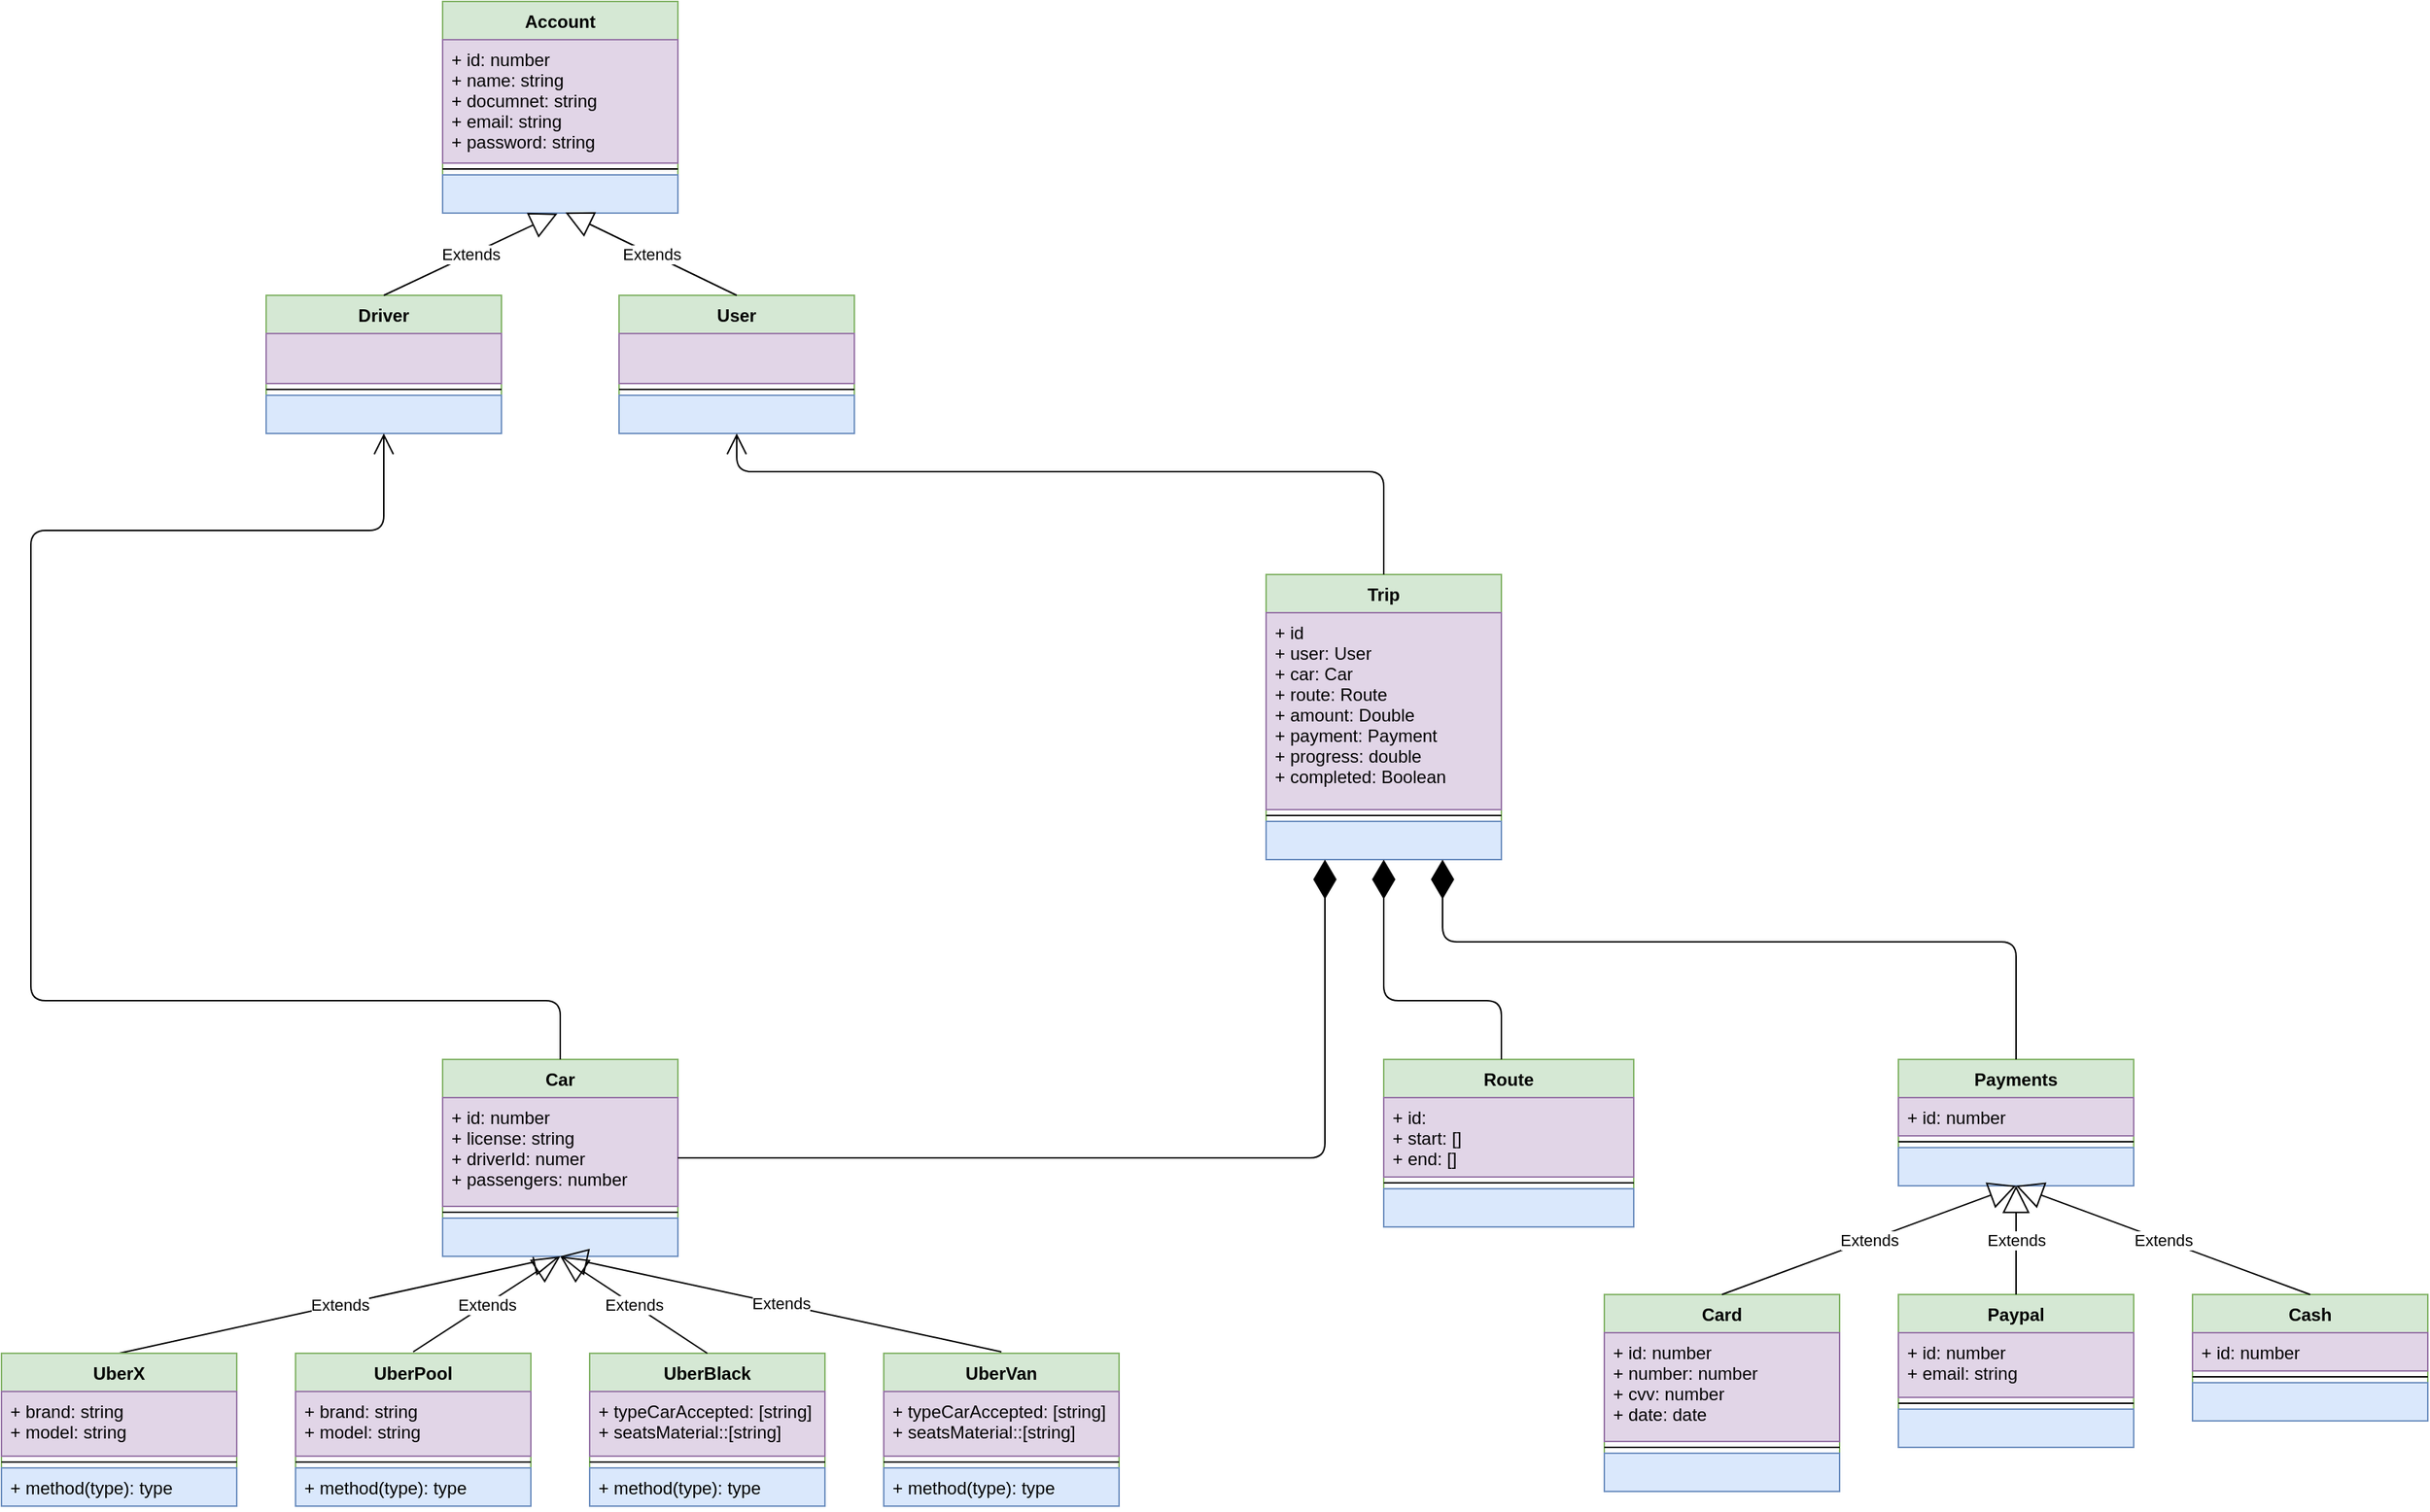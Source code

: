 <mxfile version="14.5.8" type="github">
  <diagram id="Fx_o8NzKkvt6naeuQMXA" name="Page-1">
    <mxGraphModel dx="865" dy="1626" grid="1" gridSize="10" guides="1" tooltips="1" connect="1" arrows="1" fold="1" page="1" pageScale="1" pageWidth="827" pageHeight="1169" math="0" shadow="0">
      <root>
        <mxCell id="0" />
        <mxCell id="1" parent="0" />
        <mxCell id="jSqMpT_7lkx8mQkIH3T9-4" value="Driver" style="swimlane;fontStyle=1;align=center;verticalAlign=top;childLayout=stackLayout;horizontal=1;startSize=26;horizontalStack=0;resizeParent=1;resizeParentMax=0;resizeLast=0;collapsible=1;marginBottom=0;fillColor=#d5e8d4;strokeColor=#82b366;" parent="1" vertex="1">
          <mxGeometry x="200" y="-960" width="160" height="94" as="geometry" />
        </mxCell>
        <mxCell id="jSqMpT_7lkx8mQkIH3T9-5" value="" style="text;strokeColor=#9673a6;fillColor=#e1d5e7;align=left;verticalAlign=top;spacingLeft=4;spacingRight=4;overflow=hidden;rotatable=0;points=[[0,0.5],[1,0.5]];portConstraint=eastwest;" parent="jSqMpT_7lkx8mQkIH3T9-4" vertex="1">
          <mxGeometry y="26" width="160" height="34" as="geometry" />
        </mxCell>
        <mxCell id="jSqMpT_7lkx8mQkIH3T9-6" value="" style="line;strokeWidth=1;fillColor=none;align=left;verticalAlign=middle;spacingTop=-1;spacingLeft=3;spacingRight=3;rotatable=0;labelPosition=right;points=[];portConstraint=eastwest;" parent="jSqMpT_7lkx8mQkIH3T9-4" vertex="1">
          <mxGeometry y="60" width="160" height="8" as="geometry" />
        </mxCell>
        <mxCell id="jSqMpT_7lkx8mQkIH3T9-7" value="" style="text;strokeColor=#6c8ebf;fillColor=#dae8fc;align=left;verticalAlign=top;spacingLeft=4;spacingRight=4;overflow=hidden;rotatable=0;points=[[0,0.5],[1,0.5]];portConstraint=eastwest;" parent="jSqMpT_7lkx8mQkIH3T9-4" vertex="1">
          <mxGeometry y="68" width="160" height="26" as="geometry" />
        </mxCell>
        <mxCell id="WEN_RDuv4552wFtuXD08-5" value="User" style="swimlane;fontStyle=1;align=center;verticalAlign=top;childLayout=stackLayout;horizontal=1;startSize=26;horizontalStack=0;resizeParent=1;resizeParentMax=0;resizeLast=0;collapsible=1;marginBottom=0;fillColor=#d5e8d4;strokeColor=#82b366;" parent="1" vertex="1">
          <mxGeometry x="440" y="-960" width="160" height="94" as="geometry" />
        </mxCell>
        <mxCell id="WEN_RDuv4552wFtuXD08-6" value="" style="text;strokeColor=#9673a6;fillColor=#e1d5e7;align=left;verticalAlign=top;spacingLeft=4;spacingRight=4;overflow=hidden;rotatable=0;points=[[0,0.5],[1,0.5]];portConstraint=eastwest;" parent="WEN_RDuv4552wFtuXD08-5" vertex="1">
          <mxGeometry y="26" width="160" height="34" as="geometry" />
        </mxCell>
        <mxCell id="WEN_RDuv4552wFtuXD08-7" value="" style="line;strokeWidth=1;fillColor=none;align=left;verticalAlign=middle;spacingTop=-1;spacingLeft=3;spacingRight=3;rotatable=0;labelPosition=right;points=[];portConstraint=eastwest;" parent="WEN_RDuv4552wFtuXD08-5" vertex="1">
          <mxGeometry y="60" width="160" height="8" as="geometry" />
        </mxCell>
        <mxCell id="WEN_RDuv4552wFtuXD08-8" value="" style="text;strokeColor=#6c8ebf;fillColor=#dae8fc;align=left;verticalAlign=top;spacingLeft=4;spacingRight=4;overflow=hidden;rotatable=0;points=[[0,0.5],[1,0.5]];portConstraint=eastwest;" parent="WEN_RDuv4552wFtuXD08-5" vertex="1">
          <mxGeometry y="68" width="160" height="26" as="geometry" />
        </mxCell>
        <mxCell id="WEN_RDuv4552wFtuXD08-9" value="Route" style="swimlane;fontStyle=1;align=center;verticalAlign=top;childLayout=stackLayout;horizontal=1;startSize=26;horizontalStack=0;resizeParent=1;resizeParentMax=0;resizeLast=0;collapsible=1;marginBottom=0;fillColor=#d5e8d4;strokeColor=#82b366;" parent="1" vertex="1">
          <mxGeometry x="960" y="-440" width="170" height="114" as="geometry" />
        </mxCell>
        <mxCell id="WEN_RDuv4552wFtuXD08-10" value="+ id: &#xa;+ start: []&#xa;+ end: []" style="text;strokeColor=#9673a6;fillColor=#e1d5e7;align=left;verticalAlign=top;spacingLeft=4;spacingRight=4;overflow=hidden;rotatable=0;points=[[0,0.5],[1,0.5]];portConstraint=eastwest;" parent="WEN_RDuv4552wFtuXD08-9" vertex="1">
          <mxGeometry y="26" width="170" height="54" as="geometry" />
        </mxCell>
        <mxCell id="WEN_RDuv4552wFtuXD08-11" value="" style="line;strokeWidth=1;fillColor=none;align=left;verticalAlign=middle;spacingTop=-1;spacingLeft=3;spacingRight=3;rotatable=0;labelPosition=right;points=[];portConstraint=eastwest;" parent="WEN_RDuv4552wFtuXD08-9" vertex="1">
          <mxGeometry y="80" width="170" height="8" as="geometry" />
        </mxCell>
        <mxCell id="WEN_RDuv4552wFtuXD08-12" value="" style="text;strokeColor=#6c8ebf;fillColor=#dae8fc;align=left;verticalAlign=top;spacingLeft=4;spacingRight=4;overflow=hidden;rotatable=0;points=[[0,0.5],[1,0.5]];portConstraint=eastwest;" parent="WEN_RDuv4552wFtuXD08-9" vertex="1">
          <mxGeometry y="88" width="170" height="26" as="geometry" />
        </mxCell>
        <mxCell id="WEN_RDuv4552wFtuXD08-13" value="UberPool" style="swimlane;fontStyle=1;align=center;verticalAlign=top;childLayout=stackLayout;horizontal=1;startSize=26;horizontalStack=0;resizeParent=1;resizeParentMax=0;resizeLast=0;collapsible=1;marginBottom=0;fillColor=#d5e8d4;strokeColor=#82b366;" parent="1" vertex="1">
          <mxGeometry x="220" y="-240" width="160" height="104" as="geometry" />
        </mxCell>
        <mxCell id="WEN_RDuv4552wFtuXD08-66" value="Extends" style="endArrow=block;endSize=16;endFill=0;html=1;entryX=0.5;entryY=1;entryDx=0;entryDy=0;" parent="WEN_RDuv4552wFtuXD08-13" target="WEN_RDuv4552wFtuXD08-62" edge="1">
          <mxGeometry width="160" relative="1" as="geometry">
            <mxPoint x="-120" as="sourcePoint" />
            <mxPoint x="40" as="targetPoint" />
          </mxGeometry>
        </mxCell>
        <mxCell id="WEN_RDuv4552wFtuXD08-14" value="+ brand: string&#xa;+ model: string" style="text;strokeColor=#9673a6;fillColor=#e1d5e7;align=left;verticalAlign=top;spacingLeft=4;spacingRight=4;overflow=hidden;rotatable=0;points=[[0,0.5],[1,0.5]];portConstraint=eastwest;" parent="WEN_RDuv4552wFtuXD08-13" vertex="1">
          <mxGeometry y="26" width="160" height="44" as="geometry" />
        </mxCell>
        <mxCell id="WEN_RDuv4552wFtuXD08-15" value="" style="line;strokeWidth=1;fillColor=none;align=left;verticalAlign=middle;spacingTop=-1;spacingLeft=3;spacingRight=3;rotatable=0;labelPosition=right;points=[];portConstraint=eastwest;" parent="WEN_RDuv4552wFtuXD08-13" vertex="1">
          <mxGeometry y="70" width="160" height="8" as="geometry" />
        </mxCell>
        <mxCell id="WEN_RDuv4552wFtuXD08-16" value="+ method(type): type" style="text;strokeColor=#6c8ebf;fillColor=#dae8fc;align=left;verticalAlign=top;spacingLeft=4;spacingRight=4;overflow=hidden;rotatable=0;points=[[0,0.5],[1,0.5]];portConstraint=eastwest;" parent="WEN_RDuv4552wFtuXD08-13" vertex="1">
          <mxGeometry y="78" width="160" height="26" as="geometry" />
        </mxCell>
        <mxCell id="WEN_RDuv4552wFtuXD08-17" value="UberX" style="swimlane;fontStyle=1;align=center;verticalAlign=top;childLayout=stackLayout;horizontal=1;startSize=26;horizontalStack=0;resizeParent=1;resizeParentMax=0;resizeLast=0;collapsible=1;marginBottom=0;fillColor=#d5e8d4;strokeColor=#82b366;" parent="1" vertex="1">
          <mxGeometry x="20" y="-240" width="160" height="104" as="geometry" />
        </mxCell>
        <mxCell id="WEN_RDuv4552wFtuXD08-18" value="+ brand: string&#xa;+ model: string" style="text;strokeColor=#9673a6;fillColor=#e1d5e7;align=left;verticalAlign=top;spacingLeft=4;spacingRight=4;overflow=hidden;rotatable=0;points=[[0,0.5],[1,0.5]];portConstraint=eastwest;" parent="WEN_RDuv4552wFtuXD08-17" vertex="1">
          <mxGeometry y="26" width="160" height="44" as="geometry" />
        </mxCell>
        <mxCell id="WEN_RDuv4552wFtuXD08-19" value="" style="line;strokeWidth=1;fillColor=none;align=left;verticalAlign=middle;spacingTop=-1;spacingLeft=3;spacingRight=3;rotatable=0;labelPosition=right;points=[];portConstraint=eastwest;" parent="WEN_RDuv4552wFtuXD08-17" vertex="1">
          <mxGeometry y="70" width="160" height="8" as="geometry" />
        </mxCell>
        <mxCell id="WEN_RDuv4552wFtuXD08-20" value="+ method(type): type" style="text;strokeColor=#6c8ebf;fillColor=#dae8fc;align=left;verticalAlign=top;spacingLeft=4;spacingRight=4;overflow=hidden;rotatable=0;points=[[0,0.5],[1,0.5]];portConstraint=eastwest;" parent="WEN_RDuv4552wFtuXD08-17" vertex="1">
          <mxGeometry y="78" width="160" height="26" as="geometry" />
        </mxCell>
        <mxCell id="WEN_RDuv4552wFtuXD08-22" value="UberBlack" style="swimlane;fontStyle=1;align=center;verticalAlign=top;childLayout=stackLayout;horizontal=1;startSize=26;horizontalStack=0;resizeParent=1;resizeParentMax=0;resizeLast=0;collapsible=1;marginBottom=0;fillColor=#d5e8d4;strokeColor=#82b366;" parent="1" vertex="1">
          <mxGeometry x="420" y="-240" width="160" height="104" as="geometry" />
        </mxCell>
        <mxCell id="WEN_RDuv4552wFtuXD08-23" value="+ typeCarAccepted: [string]&#xa;+ seatsMaterial::[string]&#xa;" style="text;strokeColor=#9673a6;fillColor=#e1d5e7;align=left;verticalAlign=top;spacingLeft=4;spacingRight=4;overflow=hidden;rotatable=0;points=[[0,0.5],[1,0.5]];portConstraint=eastwest;" parent="WEN_RDuv4552wFtuXD08-22" vertex="1">
          <mxGeometry y="26" width="160" height="44" as="geometry" />
        </mxCell>
        <mxCell id="WEN_RDuv4552wFtuXD08-24" value="" style="line;strokeWidth=1;fillColor=none;align=left;verticalAlign=middle;spacingTop=-1;spacingLeft=3;spacingRight=3;rotatable=0;labelPosition=right;points=[];portConstraint=eastwest;" parent="WEN_RDuv4552wFtuXD08-22" vertex="1">
          <mxGeometry y="70" width="160" height="8" as="geometry" />
        </mxCell>
        <mxCell id="WEN_RDuv4552wFtuXD08-25" value="+ method(type): type" style="text;strokeColor=#6c8ebf;fillColor=#dae8fc;align=left;verticalAlign=top;spacingLeft=4;spacingRight=4;overflow=hidden;rotatable=0;points=[[0,0.5],[1,0.5]];portConstraint=eastwest;" parent="WEN_RDuv4552wFtuXD08-22" vertex="1">
          <mxGeometry y="78" width="160" height="26" as="geometry" />
        </mxCell>
        <mxCell id="WEN_RDuv4552wFtuXD08-26" value="UberVan" style="swimlane;fontStyle=1;align=center;verticalAlign=top;childLayout=stackLayout;horizontal=1;startSize=26;horizontalStack=0;resizeParent=1;resizeParentMax=0;resizeLast=0;collapsible=1;marginBottom=0;fillColor=#d5e8d4;strokeColor=#82b366;" parent="1" vertex="1">
          <mxGeometry x="620" y="-240" width="160" height="104" as="geometry" />
        </mxCell>
        <mxCell id="WEN_RDuv4552wFtuXD08-68" value="Extends" style="endArrow=block;endSize=16;endFill=0;html=1;entryX=0.5;entryY=1;entryDx=0;entryDy=0;" parent="WEN_RDuv4552wFtuXD08-26" target="WEN_RDuv4552wFtuXD08-62" edge="1">
          <mxGeometry width="160" relative="1" as="geometry">
            <mxPoint x="-120" as="sourcePoint" />
            <mxPoint x="40" as="targetPoint" />
          </mxGeometry>
        </mxCell>
        <mxCell id="WEN_RDuv4552wFtuXD08-27" value="+ typeCarAccepted: [string]&#xa;+ seatsMaterial::[string]&#xa;" style="text;strokeColor=#9673a6;fillColor=#e1d5e7;align=left;verticalAlign=top;spacingLeft=4;spacingRight=4;overflow=hidden;rotatable=0;points=[[0,0.5],[1,0.5]];portConstraint=eastwest;" parent="WEN_RDuv4552wFtuXD08-26" vertex="1">
          <mxGeometry y="26" width="160" height="44" as="geometry" />
        </mxCell>
        <mxCell id="WEN_RDuv4552wFtuXD08-28" value="" style="line;strokeWidth=1;fillColor=none;align=left;verticalAlign=middle;spacingTop=-1;spacingLeft=3;spacingRight=3;rotatable=0;labelPosition=right;points=[];portConstraint=eastwest;" parent="WEN_RDuv4552wFtuXD08-26" vertex="1">
          <mxGeometry y="70" width="160" height="8" as="geometry" />
        </mxCell>
        <mxCell id="WEN_RDuv4552wFtuXD08-29" value="+ method(type): type" style="text;strokeColor=#6c8ebf;fillColor=#dae8fc;align=left;verticalAlign=top;spacingLeft=4;spacingRight=4;overflow=hidden;rotatable=0;points=[[0,0.5],[1,0.5]];portConstraint=eastwest;" parent="WEN_RDuv4552wFtuXD08-26" vertex="1">
          <mxGeometry y="78" width="160" height="26" as="geometry" />
        </mxCell>
        <mxCell id="WEN_RDuv4552wFtuXD08-33" value="Card" style="swimlane;fontStyle=1;align=center;verticalAlign=top;childLayout=stackLayout;horizontal=1;startSize=26;horizontalStack=0;resizeParent=1;resizeParentMax=0;resizeLast=0;collapsible=1;marginBottom=0;fillColor=#d5e8d4;strokeColor=#82b366;" parent="1" vertex="1">
          <mxGeometry x="1110" y="-280" width="160" height="134" as="geometry" />
        </mxCell>
        <mxCell id="WEN_RDuv4552wFtuXD08-34" value="+ id: number&#xa;+ number: number&#xa;+ cvv: number&#xa;+ date: date" style="text;strokeColor=#9673a6;fillColor=#e1d5e7;align=left;verticalAlign=top;spacingLeft=4;spacingRight=4;overflow=hidden;rotatable=0;points=[[0,0.5],[1,0.5]];portConstraint=eastwest;" parent="WEN_RDuv4552wFtuXD08-33" vertex="1">
          <mxGeometry y="26" width="160" height="74" as="geometry" />
        </mxCell>
        <mxCell id="WEN_RDuv4552wFtuXD08-35" value="" style="line;strokeWidth=1;fillColor=none;align=left;verticalAlign=middle;spacingTop=-1;spacingLeft=3;spacingRight=3;rotatable=0;labelPosition=right;points=[];portConstraint=eastwest;" parent="WEN_RDuv4552wFtuXD08-33" vertex="1">
          <mxGeometry y="100" width="160" height="8" as="geometry" />
        </mxCell>
        <mxCell id="WEN_RDuv4552wFtuXD08-36" value="" style="text;strokeColor=#6c8ebf;fillColor=#dae8fc;align=left;verticalAlign=top;spacingLeft=4;spacingRight=4;overflow=hidden;rotatable=0;points=[[0,0.5],[1,0.5]];portConstraint=eastwest;" parent="WEN_RDuv4552wFtuXD08-33" vertex="1">
          <mxGeometry y="108" width="160" height="26" as="geometry" />
        </mxCell>
        <mxCell id="WEN_RDuv4552wFtuXD08-37" value="Paypal" style="swimlane;fontStyle=1;align=center;verticalAlign=top;childLayout=stackLayout;horizontal=1;startSize=26;horizontalStack=0;resizeParent=1;resizeParentMax=0;resizeLast=0;collapsible=1;marginBottom=0;fillColor=#d5e8d4;strokeColor=#82b366;" parent="1" vertex="1">
          <mxGeometry x="1310" y="-280" width="160" height="104" as="geometry" />
        </mxCell>
        <mxCell id="WEN_RDuv4552wFtuXD08-38" value="+ id: number&#xa;+ email: string" style="text;strokeColor=#9673a6;fillColor=#e1d5e7;align=left;verticalAlign=top;spacingLeft=4;spacingRight=4;overflow=hidden;rotatable=0;points=[[0,0.5],[1,0.5]];portConstraint=eastwest;" parent="WEN_RDuv4552wFtuXD08-37" vertex="1">
          <mxGeometry y="26" width="160" height="44" as="geometry" />
        </mxCell>
        <mxCell id="WEN_RDuv4552wFtuXD08-39" value="" style="line;strokeWidth=1;fillColor=none;align=left;verticalAlign=middle;spacingTop=-1;spacingLeft=3;spacingRight=3;rotatable=0;labelPosition=right;points=[];portConstraint=eastwest;" parent="WEN_RDuv4552wFtuXD08-37" vertex="1">
          <mxGeometry y="70" width="160" height="8" as="geometry" />
        </mxCell>
        <mxCell id="WEN_RDuv4552wFtuXD08-40" value="" style="text;strokeColor=#6c8ebf;fillColor=#dae8fc;align=left;verticalAlign=top;spacingLeft=4;spacingRight=4;overflow=hidden;rotatable=0;points=[[0,0.5],[1,0.5]];portConstraint=eastwest;" parent="WEN_RDuv4552wFtuXD08-37" vertex="1">
          <mxGeometry y="78" width="160" height="26" as="geometry" />
        </mxCell>
        <mxCell id="WEN_RDuv4552wFtuXD08-41" value="Cash" style="swimlane;fontStyle=1;align=center;verticalAlign=top;childLayout=stackLayout;horizontal=1;startSize=26;horizontalStack=0;resizeParent=1;resizeParentMax=0;resizeLast=0;collapsible=1;marginBottom=0;fillColor=#d5e8d4;strokeColor=#82b366;" parent="1" vertex="1">
          <mxGeometry x="1510" y="-280" width="160" height="86" as="geometry" />
        </mxCell>
        <mxCell id="WEN_RDuv4552wFtuXD08-42" value="+ id: number" style="text;strokeColor=#9673a6;fillColor=#e1d5e7;align=left;verticalAlign=top;spacingLeft=4;spacingRight=4;overflow=hidden;rotatable=0;points=[[0,0.5],[1,0.5]];portConstraint=eastwest;" parent="WEN_RDuv4552wFtuXD08-41" vertex="1">
          <mxGeometry y="26" width="160" height="26" as="geometry" />
        </mxCell>
        <mxCell id="WEN_RDuv4552wFtuXD08-43" value="" style="line;strokeWidth=1;fillColor=none;align=left;verticalAlign=middle;spacingTop=-1;spacingLeft=3;spacingRight=3;rotatable=0;labelPosition=right;points=[];portConstraint=eastwest;" parent="WEN_RDuv4552wFtuXD08-41" vertex="1">
          <mxGeometry y="52" width="160" height="8" as="geometry" />
        </mxCell>
        <mxCell id="WEN_RDuv4552wFtuXD08-44" value="" style="text;strokeColor=#6c8ebf;fillColor=#dae8fc;align=left;verticalAlign=top;spacingLeft=4;spacingRight=4;overflow=hidden;rotatable=0;points=[[0,0.5],[1,0.5]];portConstraint=eastwest;" parent="WEN_RDuv4552wFtuXD08-41" vertex="1">
          <mxGeometry y="60" width="160" height="26" as="geometry" />
        </mxCell>
        <mxCell id="WEN_RDuv4552wFtuXD08-45" value="Account" style="swimlane;fontStyle=1;align=center;verticalAlign=top;childLayout=stackLayout;horizontal=1;startSize=26;horizontalStack=0;resizeParent=1;resizeParentMax=0;resizeLast=0;collapsible=1;marginBottom=0;fillColor=#d5e8d4;strokeColor=#82b366;" parent="1" vertex="1">
          <mxGeometry x="320" y="-1160" width="160" height="144" as="geometry" />
        </mxCell>
        <mxCell id="WEN_RDuv4552wFtuXD08-46" value="+ id: number&#xa;+ name: string&#xa;+ documnet: string&#xa;+ email: string&#xa;+ password: string" style="text;strokeColor=#9673a6;fillColor=#e1d5e7;align=left;verticalAlign=top;spacingLeft=4;spacingRight=4;overflow=hidden;rotatable=0;points=[[0,0.5],[1,0.5]];portConstraint=eastwest;" parent="WEN_RDuv4552wFtuXD08-45" vertex="1">
          <mxGeometry y="26" width="160" height="84" as="geometry" />
        </mxCell>
        <mxCell id="WEN_RDuv4552wFtuXD08-47" value="" style="line;strokeWidth=1;fillColor=none;align=left;verticalAlign=middle;spacingTop=-1;spacingLeft=3;spacingRight=3;rotatable=0;labelPosition=right;points=[];portConstraint=eastwest;" parent="WEN_RDuv4552wFtuXD08-45" vertex="1">
          <mxGeometry y="110" width="160" height="8" as="geometry" />
        </mxCell>
        <mxCell id="WEN_RDuv4552wFtuXD08-48" value="" style="text;strokeColor=#6c8ebf;fillColor=#dae8fc;align=left;verticalAlign=top;spacingLeft=4;spacingRight=4;overflow=hidden;rotatable=0;points=[[0,0.5],[1,0.5]];portConstraint=eastwest;" parent="WEN_RDuv4552wFtuXD08-45" vertex="1">
          <mxGeometry y="118" width="160" height="26" as="geometry" />
        </mxCell>
        <mxCell id="WEN_RDuv4552wFtuXD08-49" value="Extends" style="endArrow=block;endSize=16;endFill=0;html=1;exitX=0.5;exitY=0;exitDx=0;exitDy=0;entryX=0.488;entryY=1.015;entryDx=0;entryDy=0;entryPerimeter=0;" parent="1" source="jSqMpT_7lkx8mQkIH3T9-4" target="WEN_RDuv4552wFtuXD08-48" edge="1">
          <mxGeometry width="160" relative="1" as="geometry">
            <mxPoint x="330" y="-930" as="sourcePoint" />
            <mxPoint x="389" y="-1020" as="targetPoint" />
          </mxGeometry>
        </mxCell>
        <mxCell id="WEN_RDuv4552wFtuXD08-50" value="Extends" style="endArrow=block;endSize=16;endFill=0;html=1;exitX=0.5;exitY=0;exitDx=0;exitDy=0;entryX=0.522;entryY=0.985;entryDx=0;entryDy=0;entryPerimeter=0;" parent="1" source="WEN_RDuv4552wFtuXD08-5" target="WEN_RDuv4552wFtuXD08-48" edge="1">
          <mxGeometry width="160" relative="1" as="geometry">
            <mxPoint x="330" y="-930" as="sourcePoint" />
            <mxPoint x="400" y="-1010" as="targetPoint" />
          </mxGeometry>
        </mxCell>
        <mxCell id="WEN_RDuv4552wFtuXD08-51" value="Payments" style="swimlane;fontStyle=1;align=center;verticalAlign=top;childLayout=stackLayout;horizontal=1;startSize=26;horizontalStack=0;resizeParent=1;resizeParentMax=0;resizeLast=0;collapsible=1;marginBottom=0;fillColor=#d5e8d4;strokeColor=#82b366;" parent="1" vertex="1">
          <mxGeometry x="1310" y="-440" width="160" height="86" as="geometry" />
        </mxCell>
        <mxCell id="WEN_RDuv4552wFtuXD08-52" value="+ id: number" style="text;strokeColor=#9673a6;fillColor=#e1d5e7;align=left;verticalAlign=top;spacingLeft=4;spacingRight=4;overflow=hidden;rotatable=0;points=[[0,0.5],[1,0.5]];portConstraint=eastwest;" parent="WEN_RDuv4552wFtuXD08-51" vertex="1">
          <mxGeometry y="26" width="160" height="26" as="geometry" />
        </mxCell>
        <mxCell id="WEN_RDuv4552wFtuXD08-53" value="" style="line;strokeWidth=1;fillColor=none;align=left;verticalAlign=middle;spacingTop=-1;spacingLeft=3;spacingRight=3;rotatable=0;labelPosition=right;points=[];portConstraint=eastwest;" parent="WEN_RDuv4552wFtuXD08-51" vertex="1">
          <mxGeometry y="52" width="160" height="8" as="geometry" />
        </mxCell>
        <mxCell id="WEN_RDuv4552wFtuXD08-54" value="" style="text;strokeColor=#6c8ebf;fillColor=#dae8fc;align=left;verticalAlign=top;spacingLeft=4;spacingRight=4;overflow=hidden;rotatable=0;points=[[0,0.5],[1,0.5]];portConstraint=eastwest;" parent="WEN_RDuv4552wFtuXD08-51" vertex="1">
          <mxGeometry y="60" width="160" height="26" as="geometry" />
        </mxCell>
        <mxCell id="WEN_RDuv4552wFtuXD08-55" value="Extends" style="endArrow=block;endSize=16;endFill=0;html=1;entryX=0.5;entryY=1;entryDx=0;entryDy=0;exitX=0.5;exitY=0;exitDx=0;exitDy=0;" parent="1" target="WEN_RDuv4552wFtuXD08-51" edge="1" source="WEN_RDuv4552wFtuXD08-33">
          <mxGeometry width="160" relative="1" as="geometry">
            <mxPoint x="200" y="-640" as="sourcePoint" />
            <mxPoint x="360" y="-640" as="targetPoint" />
          </mxGeometry>
        </mxCell>
        <mxCell id="WEN_RDuv4552wFtuXD08-56" value="Extends" style="endArrow=block;endSize=16;endFill=0;html=1;entryX=0.5;entryY=1;entryDx=0;entryDy=0;exitX=0.5;exitY=0;exitDx=0;exitDy=0;" parent="1" target="WEN_RDuv4552wFtuXD08-51" edge="1" source="WEN_RDuv4552wFtuXD08-37">
          <mxGeometry width="160" relative="1" as="geometry">
            <mxPoint x="400" y="-641" as="sourcePoint" />
            <mxPoint x="560" y="-641" as="targetPoint" />
          </mxGeometry>
        </mxCell>
        <mxCell id="WEN_RDuv4552wFtuXD08-57" value="Extends" style="endArrow=block;endSize=16;endFill=0;html=1;entryX=0.5;entryY=1;entryDx=0;entryDy=0;exitX=0.5;exitY=0;exitDx=0;exitDy=0;" parent="1" target="WEN_RDuv4552wFtuXD08-51" edge="1" source="WEN_RDuv4552wFtuXD08-41">
          <mxGeometry width="160" relative="1" as="geometry">
            <mxPoint x="600" y="-641" as="sourcePoint" />
            <mxPoint x="760" y="-641" as="targetPoint" />
          </mxGeometry>
        </mxCell>
        <mxCell id="WEN_RDuv4552wFtuXD08-62" value="Car" style="swimlane;fontStyle=1;align=center;verticalAlign=top;childLayout=stackLayout;horizontal=1;startSize=26;horizontalStack=0;resizeParent=1;resizeParentMax=0;resizeLast=0;collapsible=1;marginBottom=0;fillColor=#d5e8d4;strokeColor=#82b366;" parent="1" vertex="1">
          <mxGeometry x="320" y="-440" width="160" height="134" as="geometry" />
        </mxCell>
        <mxCell id="WEN_RDuv4552wFtuXD08-63" value="+ id: number&#xa;+ license: string&#xa;+ driverId: numer&#xa;+ passengers: number" style="text;strokeColor=#9673a6;fillColor=#e1d5e7;align=left;verticalAlign=top;spacingLeft=4;spacingRight=4;overflow=hidden;rotatable=0;points=[[0,0.5],[1,0.5]];portConstraint=eastwest;" parent="WEN_RDuv4552wFtuXD08-62" vertex="1">
          <mxGeometry y="26" width="160" height="74" as="geometry" />
        </mxCell>
        <mxCell id="WEN_RDuv4552wFtuXD08-64" value="" style="line;strokeWidth=1;fillColor=none;align=left;verticalAlign=middle;spacingTop=-1;spacingLeft=3;spacingRight=3;rotatable=0;labelPosition=right;points=[];portConstraint=eastwest;" parent="WEN_RDuv4552wFtuXD08-62" vertex="1">
          <mxGeometry y="100" width="160" height="8" as="geometry" />
        </mxCell>
        <mxCell id="WEN_RDuv4552wFtuXD08-65" value="" style="text;strokeColor=#6c8ebf;fillColor=#dae8fc;align=left;verticalAlign=top;spacingLeft=4;spacingRight=4;overflow=hidden;rotatable=0;points=[[0,0.5],[1,0.5]];portConstraint=eastwest;" parent="WEN_RDuv4552wFtuXD08-62" vertex="1">
          <mxGeometry y="108" width="160" height="26" as="geometry" />
        </mxCell>
        <mxCell id="WEN_RDuv4552wFtuXD08-67" value="Extends" style="endArrow=block;endSize=16;endFill=0;html=1;entryX=0.5;entryY=1;entryDx=0;entryDy=0;" parent="1" target="WEN_RDuv4552wFtuXD08-62" edge="1">
          <mxGeometry width="160" relative="1" as="geometry">
            <mxPoint x="300" y="-241" as="sourcePoint" />
            <mxPoint x="460" y="-241" as="targetPoint" />
          </mxGeometry>
        </mxCell>
        <mxCell id="WEN_RDuv4552wFtuXD08-69" value="Extends" style="endArrow=block;endSize=16;endFill=0;html=1;entryX=0.5;entryY=1;entryDx=0;entryDy=0;" parent="1" target="WEN_RDuv4552wFtuXD08-62" edge="1">
          <mxGeometry width="160" relative="1" as="geometry">
            <mxPoint x="700" y="-241" as="sourcePoint" />
            <mxPoint x="860" y="-241" as="targetPoint" />
          </mxGeometry>
        </mxCell>
        <mxCell id="uqJTO2o-5PJq_5heavwv-58" value="" style="endArrow=open;endFill=1;endSize=12;html=1;exitX=0.5;exitY=0;exitDx=0;exitDy=0;" edge="1" parent="1" source="WEN_RDuv4552wFtuXD08-62" target="jSqMpT_7lkx8mQkIH3T9-7">
          <mxGeometry width="160" relative="1" as="geometry">
            <mxPoint x="230" y="-530" as="sourcePoint" />
            <mxPoint x="390" y="-530" as="targetPoint" />
            <Array as="points">
              <mxPoint x="400" y="-480" />
              <mxPoint x="40" y="-480" />
              <mxPoint x="40" y="-800" />
              <mxPoint x="280" y="-800" />
            </Array>
          </mxGeometry>
        </mxCell>
        <mxCell id="uqJTO2o-5PJq_5heavwv-59" value="Trip" style="swimlane;fontStyle=1;align=center;verticalAlign=top;childLayout=stackLayout;horizontal=1;startSize=26;horizontalStack=0;resizeParent=1;resizeParentMax=0;resizeLast=0;collapsible=1;marginBottom=0;fillColor=#d5e8d4;strokeColor=#82b366;" vertex="1" parent="1">
          <mxGeometry x="880" y="-770" width="160" height="194" as="geometry" />
        </mxCell>
        <mxCell id="uqJTO2o-5PJq_5heavwv-60" value="+ id&#xa;+ user: User&#xa;+ car: Car&#xa;+ route: Route&#xa;+ amount: Double&#xa;+ payment: Payment&#xa;+ progress: double&#xa;+ completed: Boolean" style="text;strokeColor=#9673a6;fillColor=#e1d5e7;align=left;verticalAlign=top;spacingLeft=4;spacingRight=4;overflow=hidden;rotatable=0;points=[[0,0.5],[1,0.5]];portConstraint=eastwest;" vertex="1" parent="uqJTO2o-5PJq_5heavwv-59">
          <mxGeometry y="26" width="160" height="134" as="geometry" />
        </mxCell>
        <mxCell id="uqJTO2o-5PJq_5heavwv-61" value="" style="line;strokeWidth=1;fillColor=none;align=left;verticalAlign=middle;spacingTop=-1;spacingLeft=3;spacingRight=3;rotatable=0;labelPosition=right;points=[];portConstraint=eastwest;" vertex="1" parent="uqJTO2o-5PJq_5heavwv-59">
          <mxGeometry y="160" width="160" height="8" as="geometry" />
        </mxCell>
        <mxCell id="uqJTO2o-5PJq_5heavwv-62" value="" style="text;strokeColor=#6c8ebf;fillColor=#dae8fc;align=left;verticalAlign=top;spacingLeft=4;spacingRight=4;overflow=hidden;rotatable=0;points=[[0,0.5],[1,0.5]];portConstraint=eastwest;" vertex="1" parent="uqJTO2o-5PJq_5heavwv-59">
          <mxGeometry y="168" width="160" height="26" as="geometry" />
        </mxCell>
        <mxCell id="uqJTO2o-5PJq_5heavwv-64" value="" style="endArrow=open;endFill=1;endSize=12;html=1;exitX=0.5;exitY=0;exitDx=0;exitDy=0;entryX=0.5;entryY=1;entryDx=0;entryDy=0;" edge="1" parent="1" source="uqJTO2o-5PJq_5heavwv-59" target="WEN_RDuv4552wFtuXD08-5">
          <mxGeometry width="160" relative="1" as="geometry">
            <mxPoint x="560" y="-830" as="sourcePoint" />
            <mxPoint x="720" y="-830" as="targetPoint" />
            <Array as="points">
              <mxPoint x="960" y="-840" />
              <mxPoint x="520" y="-840" />
            </Array>
          </mxGeometry>
        </mxCell>
        <mxCell id="uqJTO2o-5PJq_5heavwv-105" value="" style="endArrow=diamondThin;endFill=1;endSize=24;html=1;exitX=1;exitY=0.5;exitDx=0;exitDy=0;entryX=0.25;entryY=1;entryDx=0;entryDy=0;" edge="1" parent="1" source="WEN_RDuv4552wFtuXD08-62" target="uqJTO2o-5PJq_5heavwv-59">
          <mxGeometry width="160" relative="1" as="geometry">
            <mxPoint x="710" y="-630" as="sourcePoint" />
            <mxPoint x="870" y="-630" as="targetPoint" />
            <Array as="points">
              <mxPoint x="920" y="-373" />
            </Array>
          </mxGeometry>
        </mxCell>
        <mxCell id="uqJTO2o-5PJq_5heavwv-111" value="" style="endArrow=diamondThin;endFill=1;endSize=24;html=1;entryX=0.5;entryY=1;entryDx=0;entryDy=0;" edge="1" parent="1" target="uqJTO2o-5PJq_5heavwv-59">
          <mxGeometry width="160" relative="1" as="geometry">
            <mxPoint x="1040" y="-440" as="sourcePoint" />
            <mxPoint x="960" y="-560" as="targetPoint" />
            <Array as="points">
              <mxPoint x="1040" y="-480" />
              <mxPoint x="1000" y="-480" />
              <mxPoint x="960" y="-480" />
              <mxPoint x="960" y="-520" />
              <mxPoint x="960" y="-560" />
            </Array>
          </mxGeometry>
        </mxCell>
        <mxCell id="uqJTO2o-5PJq_5heavwv-112" value="" style="endArrow=diamondThin;endFill=1;endSize=24;html=1;exitX=0.5;exitY=0;exitDx=0;exitDy=0;entryX=0.75;entryY=1;entryDx=0;entryDy=0;" edge="1" parent="1" source="WEN_RDuv4552wFtuXD08-51" target="uqJTO2o-5PJq_5heavwv-59">
          <mxGeometry width="160" relative="1" as="geometry">
            <mxPoint x="930" y="-530" as="sourcePoint" />
            <mxPoint x="996" y="-560" as="targetPoint" />
            <Array as="points">
              <mxPoint x="1390" y="-520" />
              <mxPoint x="1240" y="-520" />
              <mxPoint x="1000" y="-520" />
            </Array>
          </mxGeometry>
        </mxCell>
      </root>
    </mxGraphModel>
  </diagram>
</mxfile>
